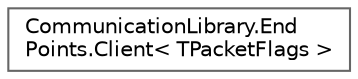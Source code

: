 digraph "Йерархия на класовете Графичен вид"
{
 // LATEX_PDF_SIZE
  bgcolor="transparent";
  edge [fontname=Helvetica,fontsize=10,labelfontname=Helvetica,labelfontsize=10];
  node [fontname=Helvetica,fontsize=10,shape=box,height=0.2,width=0.4];
  rankdir="LR";
  Node0 [label="CommunicationLibrary.End\lPoints.Client\< TPacketFlags \>",height=0.2,width=0.4,color="grey40", fillcolor="white", style="filled",URL="$class_communication_library_1_1_end_points_1_1_client.html",tooltip=" "];
}

